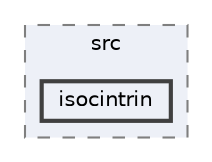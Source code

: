 digraph "/home/jam/Research/IRES-2025/dev/src/llm-scripts/testing/hypothesis-testing/hyp-env/lib/python3.12/site-packages/numpy/f2py/tests/src/isocintrin"
{
 // LATEX_PDF_SIZE
  bgcolor="transparent";
  edge [fontname=Helvetica,fontsize=10,labelfontname=Helvetica,labelfontsize=10];
  node [fontname=Helvetica,fontsize=10,shape=box,height=0.2,width=0.4];
  compound=true
  subgraph clusterdir_11691e404f8b15470d20fbd874e80173 {
    graph [ bgcolor="#edf0f7", pencolor="grey50", label="src", fontname=Helvetica,fontsize=10 style="filled,dashed", URL="dir_11691e404f8b15470d20fbd874e80173.html",tooltip=""]
  dir_8cfc738ef7ed1a32be87590df1522857 [label="isocintrin", fillcolor="#edf0f7", color="grey25", style="filled,bold", URL="dir_8cfc738ef7ed1a32be87590df1522857.html",tooltip=""];
  }
}
